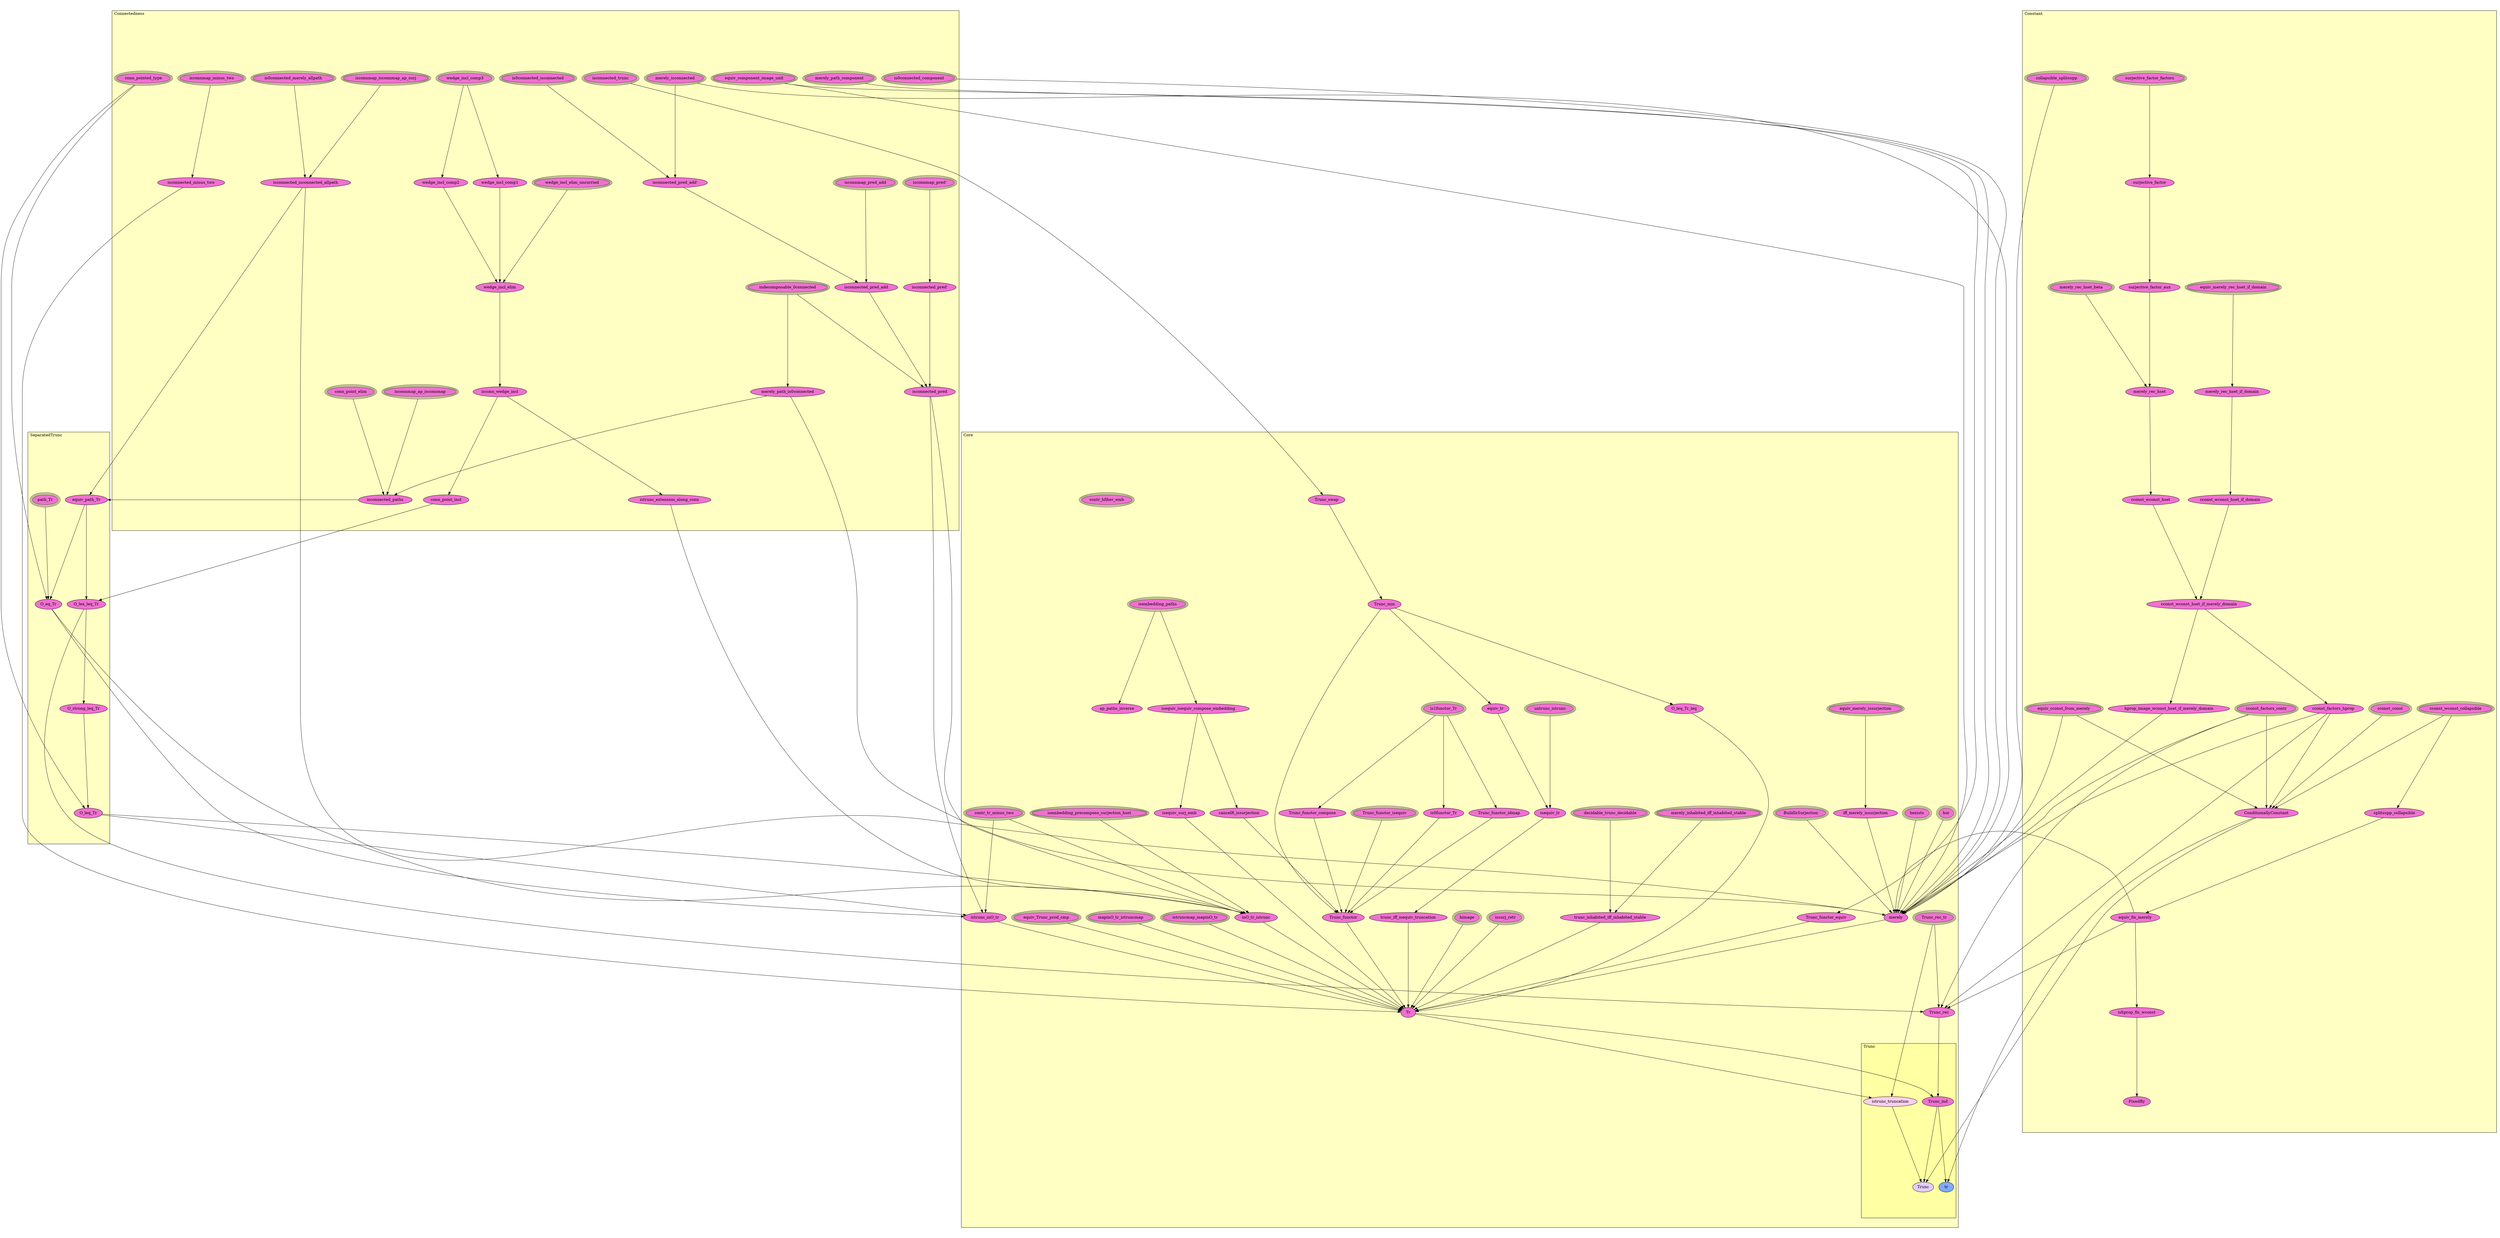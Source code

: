 digraph HoTT_Truncations {
  graph [ratio=0.5]
  node [style=filled]
Core_Trunc_Trunc_ind [label="Trunc_ind", URL=<Core.html#Trunc.Trunc_ind>, fillcolor="#F070D1"] ;
Core_Trunc_istrunc_truncation [label="istrunc_truncation", URL=<Core.html#Trunc.istrunc_truncation>, fillcolor="#FACDEF"] ;
Core_Trunc_tr [label="tr", URL=<Core.html#Trunc.tr>, fillcolor="#7FAAFF"] ;
Core_Trunc_Trunc [label="Trunc", URL=<Core.html#Trunc.Trunc>, fillcolor="#E2CDFA"] ;
SeparatedTrunc_equiv_path_Tr [label="equiv_path_Tr", URL=<SeparatedTrunc.html#equiv_path_Tr>, fillcolor="#F070D1"] ;
SeparatedTrunc_path_Tr [label="path_Tr", URL=<SeparatedTrunc.html#path_Tr>, peripheries=3, fillcolor="#F070D1"] ;
SeparatedTrunc_O_lex_leq_Tr [label="O_lex_leq_Tr", URL=<SeparatedTrunc.html#O_lex_leq_Tr>, fillcolor="#F070D1"] ;
SeparatedTrunc_O_strong_leq_Tr [label="O_strong_leq_Tr", URL=<SeparatedTrunc.html#O_strong_leq_Tr>, fillcolor="#F070D1"] ;
SeparatedTrunc_O_leq_Tr [label="O_leq_Tr", URL=<SeparatedTrunc.html#O_leq_Tr>, fillcolor="#F070D1"] ;
SeparatedTrunc_O_eq_Tr [label="O_eq_Tr", URL=<SeparatedTrunc.html#O_eq_Tr>, fillcolor="#F070D1"] ;
Core_Trunc_swap [label="Trunc_swap", URL=<Core.html#Trunc_swap>, fillcolor="#F070D1"] ;
Core_Trunc_min [label="Trunc_min", URL=<Core.html#Trunc_min>, fillcolor="#F070D1"] ;
Core_O_leq_Tr_leq [label="O_leq_Tr_leq", URL=<Core.html#O_leq_Tr_leq>, fillcolor="#F070D1"] ;
Core_isembedding_paths [label="isembedding_paths", URL=<Core.html#isembedding_paths>, peripheries=3, fillcolor="#F070D1"] ;
Core_ap_paths_inverse [label="ap_paths_inverse", URL=<Core.html#ap_paths_inverse>, fillcolor="#F070D1"] ;
Core_isembedding_precompose_surjection_hset [label="isembedding_precompose_surjection_hset", URL=<Core.html#isembedding_precompose_surjection_hset>, peripheries=3, fillcolor="#F070D1"] ;
Core_isequiv_isequiv_compose_embedding [label="isequiv_isequiv_compose_embedding", URL=<Core.html#isequiv_isequiv_compose_embedding>, fillcolor="#F070D1"] ;
Core_isequiv_surj_emb [label="isequiv_surj_emb", URL=<Core.html#isequiv_surj_emb>, fillcolor="#F070D1"] ;
Core_contr_hfiber_emb [label="contr_hfiber_emb", URL=<Core.html#contr_hfiber_emb>, peripheries=3, fillcolor="#F070D1"] ;
Core_issurj_retr [label="issurj_retr", URL=<Core.html#issurj_retr>, peripheries=3, fillcolor="#F070D1"] ;
Core_cancelR_issurjection [label="cancelR_issurjection", URL=<Core.html#cancelR_issurjection>, fillcolor="#F070D1"] ;
Core_equiv_merely_issurjection [label="equiv_merely_issurjection", URL=<Core.html#equiv_merely_issurjection>, peripheries=3, fillcolor="#F070D1"] ;
Core_iff_merely_issurjection [label="iff_merely_issurjection", URL=<Core.html#iff_merely_issurjection>, fillcolor="#F070D1"] ;
Core_BuildIsSurjection [label="BuildIsSurjection", URL=<Core.html#BuildIsSurjection>, peripheries=3, fillcolor="#F070D1"] ;
Core_himage [label="himage", URL=<Core.html#himage>, peripheries=3, fillcolor="#F070D1"] ;
Core_hor [label="hor", URL=<Core.html#hor>, peripheries=3, fillcolor="#F070D1"] ;
Core_hexists [label="hexists", URL=<Core.html#hexists>, peripheries=3, fillcolor="#F070D1"] ;
Core_merely [label="merely", URL=<Core.html#merely>, fillcolor="#F070D1"] ;
Core_contr_tr_minus_two [label="contr_tr_minus_two", URL=<Core.html#contr_tr_minus_two>, peripheries=3, fillcolor="#F070D1"] ;
Core_decidable_trunc_decidable [label="decidable_trunc_decidable", URL=<Core.html#decidable_trunc_decidable>, peripheries=3, fillcolor="#F070D1"] ;
Core_merely_inhabited_iff_inhabited_stable [label="merely_inhabited_iff_inhabited_stable", URL=<Core.html#merely_inhabited_iff_inhabited_stable>, peripheries=3, fillcolor="#F070D1"] ;
Core_trunc_inhabited_iff_inhabited_stable [label="trunc_inhabited_iff_inhabited_stable", URL=<Core.html#trunc_inhabited_iff_inhabited_stable>, fillcolor="#F070D1"] ;
Core_istruncmap_mapinO_tr [label="istruncmap_mapinO_tr", URL=<Core.html#istruncmap_mapinO_tr>, peripheries=3, fillcolor="#F070D1"] ;
Core_mapinO_tr_istruncmap [label="mapinO_tr_istruncmap", URL=<Core.html#mapinO_tr_istruncmap>, peripheries=3, fillcolor="#F070D1"] ;
Core_istrunc_inO_tr [label="istrunc_inO_tr", URL=<Core.html#istrunc_inO_tr>, fillcolor="#F070D1"] ;
Core_inO_tr_istrunc [label="inO_tr_istrunc", URL=<Core.html#inO_tr_istrunc>, fillcolor="#F070D1"] ;
Core_is1functor_Tr [label="is1functor_Tr", URL=<Core.html#is1functor_Tr>, peripheries=3, fillcolor="#F070D1"] ;
Core_equiv_Trunc_prod_cmp [label="equiv_Trunc_prod_cmp", URL=<Core.html#equiv_Trunc_prod_cmp>, peripheries=3, fillcolor="#F070D1"] ;
Core_Trunc_functor_idmap [label="Trunc_functor_idmap", URL=<Core.html#Trunc_functor_idmap>, fillcolor="#F070D1"] ;
Core_Trunc_functor_compose [label="Trunc_functor_compose", URL=<Core.html#Trunc_functor_compose>, fillcolor="#F070D1"] ;
Core_Trunc_functor_equiv [label="Trunc_functor_equiv", URL=<Core.html#Trunc_functor_equiv>, fillcolor="#F070D1"] ;
Core_Trunc_functor_isequiv [label="Trunc_functor_isequiv", URL=<Core.html#Trunc_functor_isequiv>, peripheries=3, fillcolor="#F070D1"] ;
Core_is0functor_Tr [label="is0functor_Tr", URL=<Core.html#is0functor_Tr>, fillcolor="#F070D1"] ;
Core_Trunc_functor [label="Trunc_functor", URL=<Core.html#Trunc_functor>, fillcolor="#F070D1"] ;
Core_untrunc_istrunc [label="untrunc_istrunc", URL=<Core.html#untrunc_istrunc>, peripheries=3, fillcolor="#F070D1"] ;
Core_equiv_tr [label="equiv_tr", URL=<Core.html#equiv_tr>, fillcolor="#F070D1"] ;
Core_isequiv_tr [label="isequiv_tr", URL=<Core.html#isequiv_tr>, fillcolor="#F070D1"] ;
Core_trunc_iff_isequiv_truncation [label="trunc_iff_isequiv_truncation", URL=<Core.html#trunc_iff_isequiv_truncation>, fillcolor="#F070D1"] ;
Core_Tr [label="Tr", URL=<Core.html#Tr>, fillcolor="#F070D1"] ;
Core_Trunc_rec_tr [label="Trunc_rec_tr", URL=<Core.html#Trunc_rec_tr>, peripheries=3, fillcolor="#F070D1"] ;
Core_Trunc_rec [label="Trunc_rec", URL=<Core.html#Trunc_rec>, fillcolor="#F070D1"] ;
Constant_surjective_factor_factors [label="surjective_factor_factors", URL=<Constant.html#surjective_factor_factors>, peripheries=3, fillcolor="#F070D1"] ;
Constant_surjective_factor [label="surjective_factor", URL=<Constant.html#surjective_factor>, fillcolor="#F070D1"] ;
Constant_surjective_factor_aux [label="surjective_factor_aux", URL=<Constant.html#surjective_factor_aux>, fillcolor="#F070D1"] ;
Constant_equiv_merely_rec_hset_if_domain [label="equiv_merely_rec_hset_if_domain", URL=<Constant.html#equiv_merely_rec_hset_if_domain>, peripheries=3, fillcolor="#F070D1"] ;
Constant_merely_rec_hset_if_domain [label="merely_rec_hset_if_domain", URL=<Constant.html#merely_rec_hset_if_domain>, fillcolor="#F070D1"] ;
Constant_cconst_wconst_hset_if_domain [label="cconst_wconst_hset_if_domain", URL=<Constant.html#cconst_wconst_hset_if_domain>, fillcolor="#F070D1"] ;
Constant_merely_rec_hset_beta [label="merely_rec_hset_beta", URL=<Constant.html#merely_rec_hset_beta>, peripheries=3, fillcolor="#F070D1"] ;
Constant_merely_rec_hset [label="merely_rec_hset", URL=<Constant.html#merely_rec_hset>, fillcolor="#F070D1"] ;
Constant_cconst_wconst_hset [label="cconst_wconst_hset", URL=<Constant.html#cconst_wconst_hset>, fillcolor="#F070D1"] ;
Constant_cconst_wconst_hset_if_merely_domain [label="cconst_wconst_hset_if_merely_domain", URL=<Constant.html#cconst_wconst_hset_if_merely_domain>, fillcolor="#F070D1"] ;
Constant_hprop_image_wconst_hset_if_merely_domain [label="hprop_image_wconst_hset_if_merely_domain", URL=<Constant.html#hprop_image_wconst_hset_if_merely_domain>, fillcolor="#F070D1"] ;
Constant_cconst_wconst_collapsible [label="cconst_wconst_collapsible", URL=<Constant.html#cconst_wconst_collapsible>, peripheries=3, fillcolor="#F070D1"] ;
Constant_cconst_factors_contr [label="cconst_factors_contr", URL=<Constant.html#cconst_factors_contr>, peripheries=3, fillcolor="#F070D1"] ;
Constant_cconst_factors_hprop [label="cconst_factors_hprop", URL=<Constant.html#cconst_factors_hprop>, fillcolor="#F070D1"] ;
Constant_equiv_cconst_from_merely [label="equiv_cconst_from_merely", URL=<Constant.html#equiv_cconst_from_merely>, peripheries=3, fillcolor="#F070D1"] ;
Constant_cconst_const [label="cconst_const", URL=<Constant.html#cconst_const>, peripheries=3, fillcolor="#F070D1"] ;
Constant_ConditionallyConstant [label="ConditionallyConstant", URL=<Constant.html#ConditionallyConstant>, fillcolor="#F070D1"] ;
Constant_collapsible_splitsupp [label="collapsible_splitsupp", URL=<Constant.html#collapsible_splitsupp>, peripheries=3, fillcolor="#F070D1"] ;
Constant_splitsupp_collapsible [label="splitsupp_collapsible", URL=<Constant.html#splitsupp_collapsible>, fillcolor="#F070D1"] ;
Constant_equiv_fix_merely [label="equiv_fix_merely", URL=<Constant.html#equiv_fix_merely>, fillcolor="#F070D1"] ;
Constant_ishprop_fix_wconst [label="ishprop_fix_wconst", URL=<Constant.html#ishprop_fix_wconst>, fillcolor="#F070D1"] ;
Constant_FixedBy [label="FixedBy", URL=<Constant.html#FixedBy>, fillcolor="#F070D1"] ;
Connectedness_wedge_incl_elim_uncurried [label="wedge_incl_elim_uncurried", URL=<Connectedness.html#wedge_incl_elim_uncurried>, peripheries=3, fillcolor="#F070D1"] ;
Connectedness_wedge_incl_comp3 [label="wedge_incl_comp3", URL=<Connectedness.html#wedge_incl_comp3>, peripheries=3, fillcolor="#F070D1"] ;
Connectedness_wedge_incl_comp2 [label="wedge_incl_comp2", URL=<Connectedness.html#wedge_incl_comp2>, fillcolor="#F070D1"] ;
Connectedness_wedge_incl_comp1 [label="wedge_incl_comp1", URL=<Connectedness.html#wedge_incl_comp1>, fillcolor="#F070D1"] ;
Connectedness_wedge_incl_elim [label="wedge_incl_elim", URL=<Connectedness.html#wedge_incl_elim>, fillcolor="#F070D1"] ;
Connectedness_isconn_wedge_incl [label="isconn_wedge_incl", URL=<Connectedness.html#isconn_wedge_incl>, fillcolor="#F070D1"] ;
Connectedness_isconnected_trunc [label="isconnected_trunc", URL=<Connectedness.html#isconnected_trunc>, peripheries=3, fillcolor="#F070D1"] ;
Connectedness_indecomposable_0connected [label="indecomposable_0connected", URL=<Connectedness.html#indecomposable_0connected>, peripheries=3, fillcolor="#F070D1"] ;
Connectedness_equiv_component_image_unit [label="equiv_component_image_unit", URL=<Connectedness.html#equiv_component_image_unit>, peripheries=3, fillcolor="#F070D1"] ;
Connectedness_merely_path_component [label="merely_path_component", URL=<Connectedness.html#merely_path_component>, peripheries=3, fillcolor="#F070D1"] ;
Connectedness_is0connected_component [label="is0connected_component", URL=<Connectedness.html#is0connected_component>, peripheries=3, fillcolor="#F070D1"] ;
Connectedness_is0connected_merely_allpath [label="is0connected_merely_allpath", URL=<Connectedness.html#is0connected_merely_allpath>, peripheries=3, fillcolor="#F070D1"] ;
Connectedness_merely_path_is0connected [label="merely_path_is0connected", URL=<Connectedness.html#merely_path_is0connected>, fillcolor="#F070D1"] ;
Connectedness_isconnmap_minus_two [label="isconnmap_minus_two", URL=<Connectedness.html#isconnmap_minus_two>, peripheries=3, fillcolor="#F070D1"] ;
Connectedness_isconnected_minus_two [label="isconnected_minus_two", URL=<Connectedness.html#isconnected_minus_two>, fillcolor="#F070D1"] ;
Connectedness_isconnmap_pred_add [label="isconnmap_pred_add", URL=<Connectedness.html#isconnmap_pred_add>, peripheries=3, fillcolor="#F070D1"] ;
Connectedness_isconnmap_pred_ [label="isconnmap_pred'", URL=<Connectedness.html#isconnmap_pred'>, peripheries=3, fillcolor="#F070D1"] ;
Connectedness_is0connected_isconnected [label="is0connected_isconnected", URL=<Connectedness.html#is0connected_isconnected>, peripheries=3, fillcolor="#F070D1"] ;
Connectedness_merely_isconnected [label="merely_isconnected", URL=<Connectedness.html#merely_isconnected>, peripheries=3, fillcolor="#F070D1"] ;
Connectedness_isconnected_pred_add_ [label="isconnected_pred_add'", URL=<Connectedness.html#isconnected_pred_add'>, fillcolor="#F070D1"] ;
Connectedness_isconnected_pred_add [label="isconnected_pred_add", URL=<Connectedness.html#isconnected_pred_add>, fillcolor="#F070D1"] ;
Connectedness_isconnected_pred_ [label="isconnected_pred'", URL=<Connectedness.html#isconnected_pred'>, fillcolor="#F070D1"] ;
Connectedness_isconnected_pred [label="isconnected_pred", URL=<Connectedness.html#isconnected_pred>, fillcolor="#F070D1"] ;
Connectedness_conn_point_elim [label="conn_point_elim", URL=<Connectedness.html#conn_point_elim>, peripheries=3, fillcolor="#F070D1"] ;
Connectedness_conn_point_incl [label="conn_point_incl", URL=<Connectedness.html#conn_point_incl>, fillcolor="#F070D1"] ;
Connectedness_conn_pointed_type [label="conn_pointed_type", URL=<Connectedness.html#conn_pointed_type>, peripheries=3, fillcolor="#F070D1"] ;
Connectedness_isconnmap_isconnmap_ap_surj [label="isconnmap_isconnmap_ap_surj", URL=<Connectedness.html#isconnmap_isconnmap_ap_surj>, peripheries=3, fillcolor="#F070D1"] ;
Connectedness_isconnected_isconnected_allpath [label="isconnected_isconnected_allpath", URL=<Connectedness.html#isconnected_isconnected_allpath>, fillcolor="#F070D1"] ;
Connectedness_isconnmap_ap_isconnmap [label="isconnmap_ap_isconnmap", URL=<Connectedness.html#isconnmap_ap_isconnmap>, peripheries=3, fillcolor="#F070D1"] ;
Connectedness_isconnected_paths [label="isconnected_paths", URL=<Connectedness.html#isconnected_paths>, fillcolor="#F070D1"] ;
Connectedness_istrunc_extension_along_conn [label="istrunc_extension_along_conn", URL=<Connectedness.html#istrunc_extension_along_conn>, fillcolor="#F070D1"] ;
  Core_Trunc_Trunc_ind -> Core_Trunc_tr [] ;
  Core_Trunc_Trunc_ind -> Core_Trunc_Trunc [] ;
  Core_Trunc_istrunc_truncation -> Core_Trunc_Trunc [] ;
  SeparatedTrunc_equiv_path_Tr -> SeparatedTrunc_O_lex_leq_Tr [] ;
  SeparatedTrunc_equiv_path_Tr -> SeparatedTrunc_O_eq_Tr [] ;
  SeparatedTrunc_path_Tr -> SeparatedTrunc_O_eq_Tr [] ;
  SeparatedTrunc_O_lex_leq_Tr -> SeparatedTrunc_O_strong_leq_Tr [] ;
  SeparatedTrunc_O_lex_leq_Tr -> Core_Trunc_rec [] ;
  SeparatedTrunc_O_strong_leq_Tr -> SeparatedTrunc_O_leq_Tr [] ;
  SeparatedTrunc_O_leq_Tr -> Core_istrunc_inO_tr [] ;
  SeparatedTrunc_O_leq_Tr -> Core_inO_tr_istrunc [] ;
  SeparatedTrunc_O_eq_Tr -> Core_istrunc_inO_tr [] ;
  SeparatedTrunc_O_eq_Tr -> Core_inO_tr_istrunc [] ;
  Core_Trunc_swap -> Core_Trunc_min [] ;
  Core_Trunc_min -> Core_O_leq_Tr_leq [] ;
  Core_Trunc_min -> Core_Trunc_functor [] ;
  Core_Trunc_min -> Core_equiv_tr [] ;
  Core_O_leq_Tr_leq -> Core_Tr [] ;
  Core_isembedding_paths -> Core_ap_paths_inverse [] ;
  Core_isembedding_paths -> Core_isequiv_isequiv_compose_embedding [] ;
  Core_isembedding_precompose_surjection_hset -> Core_inO_tr_istrunc [] ;
  Core_isequiv_isequiv_compose_embedding -> Core_isequiv_surj_emb [] ;
  Core_isequiv_isequiv_compose_embedding -> Core_cancelR_issurjection [] ;
  Core_isequiv_surj_emb -> Core_Tr [] ;
  Core_issurj_retr -> Core_Tr [] ;
  Core_cancelR_issurjection -> Core_Trunc_functor [] ;
  Core_equiv_merely_issurjection -> Core_iff_merely_issurjection [] ;
  Core_iff_merely_issurjection -> Core_merely [] ;
  Core_BuildIsSurjection -> Core_merely [] ;
  Core_himage -> Core_Tr [] ;
  Core_hor -> Core_merely [] ;
  Core_hexists -> Core_merely [] ;
  Core_merely -> Core_Tr [] ;
  Core_contr_tr_minus_two -> Core_istrunc_inO_tr [] ;
  Core_contr_tr_minus_two -> Core_inO_tr_istrunc [] ;
  Core_decidable_trunc_decidable -> Core_trunc_inhabited_iff_inhabited_stable [] ;
  Core_merely_inhabited_iff_inhabited_stable -> Core_trunc_inhabited_iff_inhabited_stable [] ;
  Core_trunc_inhabited_iff_inhabited_stable -> Core_Tr [] ;
  Core_istruncmap_mapinO_tr -> Core_Tr [] ;
  Core_mapinO_tr_istruncmap -> Core_Tr [] ;
  Core_istrunc_inO_tr -> Core_Tr [] ;
  Core_inO_tr_istrunc -> Core_Tr [] ;
  Core_is1functor_Tr -> Core_Trunc_functor_idmap [] ;
  Core_is1functor_Tr -> Core_Trunc_functor_compose [] ;
  Core_is1functor_Tr -> Core_is0functor_Tr [] ;
  Core_equiv_Trunc_prod_cmp -> Core_Tr [] ;
  Core_Trunc_functor_idmap -> Core_Trunc_functor [] ;
  Core_Trunc_functor_compose -> Core_Trunc_functor [] ;
  Core_Trunc_functor_equiv -> Core_Tr [] ;
  Core_Trunc_functor_isequiv -> Core_Trunc_functor [] ;
  Core_is0functor_Tr -> Core_Trunc_functor [] ;
  Core_Trunc_functor -> Core_Tr [] ;
  Core_untrunc_istrunc -> Core_isequiv_tr [] ;
  Core_equiv_tr -> Core_isequiv_tr [] ;
  Core_isequiv_tr -> Core_trunc_iff_isequiv_truncation [] ;
  Core_trunc_iff_isequiv_truncation -> Core_Tr [] ;
  Core_Tr -> Core_Trunc_Trunc_ind [] ;
  Core_Tr -> Core_Trunc_istrunc_truncation [] ;
  Core_Trunc_rec_tr -> Core_Trunc_istrunc_truncation [] ;
  Core_Trunc_rec_tr -> Core_Trunc_rec [] ;
  Core_Trunc_rec -> Core_Trunc_Trunc_ind [] ;
  Constant_surjective_factor_factors -> Constant_surjective_factor [] ;
  Constant_surjective_factor -> Constant_surjective_factor_aux [] ;
  Constant_surjective_factor_aux -> Constant_merely_rec_hset [] ;
  Constant_equiv_merely_rec_hset_if_domain -> Constant_merely_rec_hset_if_domain [] ;
  Constant_merely_rec_hset_if_domain -> Constant_cconst_wconst_hset_if_domain [] ;
  Constant_cconst_wconst_hset_if_domain -> Constant_cconst_wconst_hset_if_merely_domain [] ;
  Constant_merely_rec_hset_beta -> Constant_merely_rec_hset [] ;
  Constant_merely_rec_hset -> Constant_cconst_wconst_hset [] ;
  Constant_cconst_wconst_hset -> Constant_cconst_wconst_hset_if_merely_domain [] ;
  Constant_cconst_wconst_hset_if_merely_domain -> Constant_hprop_image_wconst_hset_if_merely_domain [] ;
  Constant_cconst_wconst_hset_if_merely_domain -> Constant_cconst_factors_hprop [] ;
  Constant_hprop_image_wconst_hset_if_merely_domain -> Core_merely [] ;
  Constant_cconst_wconst_collapsible -> Constant_ConditionallyConstant [] ;
  Constant_cconst_wconst_collapsible -> Constant_splitsupp_collapsible [] ;
  Constant_cconst_factors_contr -> Core_merely [] ;
  Constant_cconst_factors_contr -> Core_Trunc_rec [] ;
  Constant_cconst_factors_contr -> Constant_ConditionallyConstant [] ;
  Constant_cconst_factors_hprop -> Core_merely [] ;
  Constant_cconst_factors_hprop -> Core_Trunc_rec [] ;
  Constant_cconst_factors_hprop -> Constant_ConditionallyConstant [] ;
  Constant_equiv_cconst_from_merely -> Core_merely [] ;
  Constant_equiv_cconst_from_merely -> Constant_ConditionallyConstant [] ;
  Constant_cconst_const -> Constant_ConditionallyConstant [] ;
  Constant_ConditionallyConstant -> Core_Trunc_tr [] ;
  Constant_ConditionallyConstant -> Core_Trunc_Trunc [] ;
  Constant_collapsible_splitsupp -> Core_merely [] ;
  Constant_splitsupp_collapsible -> Constant_equiv_fix_merely [] ;
  Constant_equiv_fix_merely -> Core_merely [] ;
  Constant_equiv_fix_merely -> Core_Trunc_rec [] ;
  Constant_equiv_fix_merely -> Constant_ishprop_fix_wconst [] ;
  Constant_ishprop_fix_wconst -> Constant_FixedBy [] ;
  Connectedness_wedge_incl_elim_uncurried -> Connectedness_wedge_incl_elim [] ;
  Connectedness_wedge_incl_comp3 -> Connectedness_wedge_incl_comp2 [] ;
  Connectedness_wedge_incl_comp3 -> Connectedness_wedge_incl_comp1 [] ;
  Connectedness_wedge_incl_comp2 -> Connectedness_wedge_incl_elim [] ;
  Connectedness_wedge_incl_comp1 -> Connectedness_wedge_incl_elim [] ;
  Connectedness_wedge_incl_elim -> Connectedness_isconn_wedge_incl [] ;
  Connectedness_isconn_wedge_incl -> Connectedness_conn_point_incl [] ;
  Connectedness_isconn_wedge_incl -> Connectedness_istrunc_extension_along_conn [] ;
  Connectedness_isconnected_trunc -> Core_Trunc_swap [] ;
  Connectedness_indecomposable_0connected -> Connectedness_merely_path_is0connected [] ;
  Connectedness_indecomposable_0connected -> Connectedness_isconnected_pred [] ;
  Connectedness_equiv_component_image_unit -> Core_merely [] ;
  Connectedness_equiv_component_image_unit -> Core_Trunc_functor_equiv [] ;
  Connectedness_merely_path_component -> Core_merely [] ;
  Connectedness_is0connected_component -> Core_merely [] ;
  Connectedness_is0connected_merely_allpath -> Connectedness_isconnected_isconnected_allpath [] ;
  Connectedness_merely_path_is0connected -> Core_merely [] ;
  Connectedness_merely_path_is0connected -> Connectedness_isconnected_paths [] ;
  Connectedness_isconnmap_minus_two -> Connectedness_isconnected_minus_two [] ;
  Connectedness_isconnected_minus_two -> Core_Tr [] ;
  Connectedness_isconnmap_pred_add -> Connectedness_isconnected_pred_add [] ;
  Connectedness_isconnmap_pred_ -> Connectedness_isconnected_pred_ [] ;
  Connectedness_is0connected_isconnected -> Connectedness_isconnected_pred_add_ [] ;
  Connectedness_merely_isconnected -> Core_merely [] ;
  Connectedness_merely_isconnected -> Connectedness_isconnected_pred_add_ [] ;
  Connectedness_isconnected_pred_add_ -> Connectedness_isconnected_pred_add [] ;
  Connectedness_isconnected_pred_add -> Connectedness_isconnected_pred [] ;
  Connectedness_isconnected_pred_ -> Connectedness_isconnected_pred [] ;
  Connectedness_isconnected_pred -> Core_istrunc_inO_tr [] ;
  Connectedness_isconnected_pred -> Core_inO_tr_istrunc [] ;
  Connectedness_conn_point_elim -> Connectedness_isconnected_paths [] ;
  Connectedness_conn_point_incl -> SeparatedTrunc_O_lex_leq_Tr [] ;
  Connectedness_conn_pointed_type -> SeparatedTrunc_O_leq_Tr [] ;
  Connectedness_conn_pointed_type -> SeparatedTrunc_O_eq_Tr [] ;
  Connectedness_isconnmap_isconnmap_ap_surj -> Connectedness_isconnected_isconnected_allpath [] ;
  Connectedness_isconnected_isconnected_allpath -> SeparatedTrunc_equiv_path_Tr [] ;
  Connectedness_isconnected_isconnected_allpath -> Core_merely [] ;
  Connectedness_isconnmap_ap_isconnmap -> Connectedness_isconnected_paths [] ;
  Connectedness_isconnected_paths -> SeparatedTrunc_equiv_path_Tr [] ;
  Connectedness_istrunc_extension_along_conn -> Core_inO_tr_istrunc [] ;
subgraph cluster_Connectedness { label="Connectedness"; fillcolor="#FFFFC3"; labeljust=l; style=filled 
Connectedness_istrunc_extension_along_conn; Connectedness_isconnected_paths; Connectedness_isconnmap_ap_isconnmap; Connectedness_isconnected_isconnected_allpath; Connectedness_isconnmap_isconnmap_ap_surj; Connectedness_conn_pointed_type; Connectedness_conn_point_incl; Connectedness_conn_point_elim; Connectedness_isconnected_pred; Connectedness_isconnected_pred_; Connectedness_isconnected_pred_add; Connectedness_isconnected_pred_add_; Connectedness_merely_isconnected; Connectedness_is0connected_isconnected; Connectedness_isconnmap_pred_; Connectedness_isconnmap_pred_add; Connectedness_isconnected_minus_two; Connectedness_isconnmap_minus_two; Connectedness_merely_path_is0connected; Connectedness_is0connected_merely_allpath; Connectedness_is0connected_component; Connectedness_merely_path_component; Connectedness_equiv_component_image_unit; Connectedness_indecomposable_0connected; Connectedness_isconnected_trunc; Connectedness_isconn_wedge_incl; Connectedness_wedge_incl_elim; Connectedness_wedge_incl_comp1; Connectedness_wedge_incl_comp2; Connectedness_wedge_incl_comp3; Connectedness_wedge_incl_elim_uncurried; };
subgraph cluster_Constant { label="Constant"; fillcolor="#FFFFC3"; labeljust=l; style=filled 
Constant_FixedBy; Constant_ishprop_fix_wconst; Constant_equiv_fix_merely; Constant_splitsupp_collapsible; Constant_collapsible_splitsupp; Constant_ConditionallyConstant; Constant_cconst_const; Constant_equiv_cconst_from_merely; Constant_cconst_factors_hprop; Constant_cconst_factors_contr; Constant_cconst_wconst_collapsible; Constant_hprop_image_wconst_hset_if_merely_domain; Constant_cconst_wconst_hset_if_merely_domain; Constant_cconst_wconst_hset; Constant_merely_rec_hset; Constant_merely_rec_hset_beta; Constant_cconst_wconst_hset_if_domain; Constant_merely_rec_hset_if_domain; Constant_equiv_merely_rec_hset_if_domain; Constant_surjective_factor_aux; Constant_surjective_factor; Constant_surjective_factor_factors; };
subgraph cluster_SeparatedTrunc { label="SeparatedTrunc"; fillcolor="#FFFFC3"; labeljust=l; style=filled 
SeparatedTrunc_O_eq_Tr; SeparatedTrunc_O_leq_Tr; SeparatedTrunc_O_strong_leq_Tr; SeparatedTrunc_O_lex_leq_Tr; SeparatedTrunc_path_Tr; SeparatedTrunc_equiv_path_Tr; };
subgraph cluster_Core { label="Core"; fillcolor="#FFFFC3"; labeljust=l; style=filled 
subgraph cluster_Core_Trunc { label="Trunc"; fillcolor="#FFFFA3"; labeljust=l; style=filled 
Core_Trunc_Trunc; Core_Trunc_tr; Core_Trunc_istrunc_truncation; Core_Trunc_Trunc_ind; };
Core_Trunc_rec; Core_Trunc_rec_tr; Core_Tr; Core_trunc_iff_isequiv_truncation; Core_isequiv_tr; Core_equiv_tr; Core_untrunc_istrunc; Core_Trunc_functor; Core_is0functor_Tr; Core_Trunc_functor_isequiv; Core_Trunc_functor_equiv; Core_Trunc_functor_compose; Core_Trunc_functor_idmap; Core_equiv_Trunc_prod_cmp; Core_is1functor_Tr; Core_inO_tr_istrunc; Core_istrunc_inO_tr; Core_mapinO_tr_istruncmap; Core_istruncmap_mapinO_tr; Core_trunc_inhabited_iff_inhabited_stable; Core_merely_inhabited_iff_inhabited_stable; Core_decidable_trunc_decidable; Core_contr_tr_minus_two; Core_merely; Core_hexists; Core_hor; Core_himage; Core_BuildIsSurjection; Core_iff_merely_issurjection; Core_equiv_merely_issurjection; Core_cancelR_issurjection; Core_issurj_retr; Core_contr_hfiber_emb; Core_isequiv_surj_emb; Core_isequiv_isequiv_compose_embedding; Core_isembedding_precompose_surjection_hset; Core_ap_paths_inverse; Core_isembedding_paths; Core_O_leq_Tr_leq; Core_Trunc_min; Core_Trunc_swap; };
} /* END */
